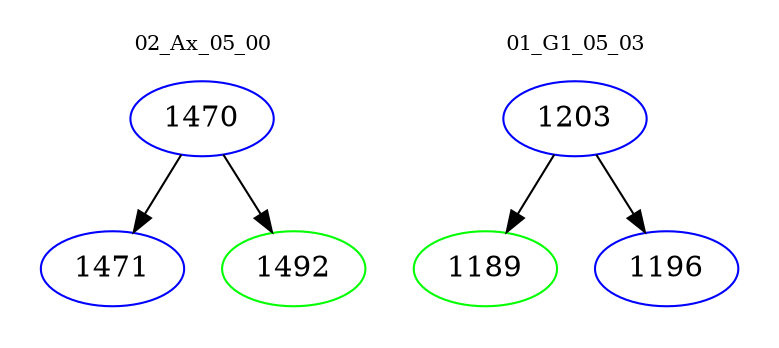 digraph{
subgraph cluster_0 {
color = white
label = "02_Ax_05_00";
fontsize=10;
T0_1470 [label="1470", color="blue"]
T0_1470 -> T0_1471 [color="black"]
T0_1471 [label="1471", color="blue"]
T0_1470 -> T0_1492 [color="black"]
T0_1492 [label="1492", color="green"]
}
subgraph cluster_1 {
color = white
label = "01_G1_05_03";
fontsize=10;
T1_1203 [label="1203", color="blue"]
T1_1203 -> T1_1189 [color="black"]
T1_1189 [label="1189", color="green"]
T1_1203 -> T1_1196 [color="black"]
T1_1196 [label="1196", color="blue"]
}
}

